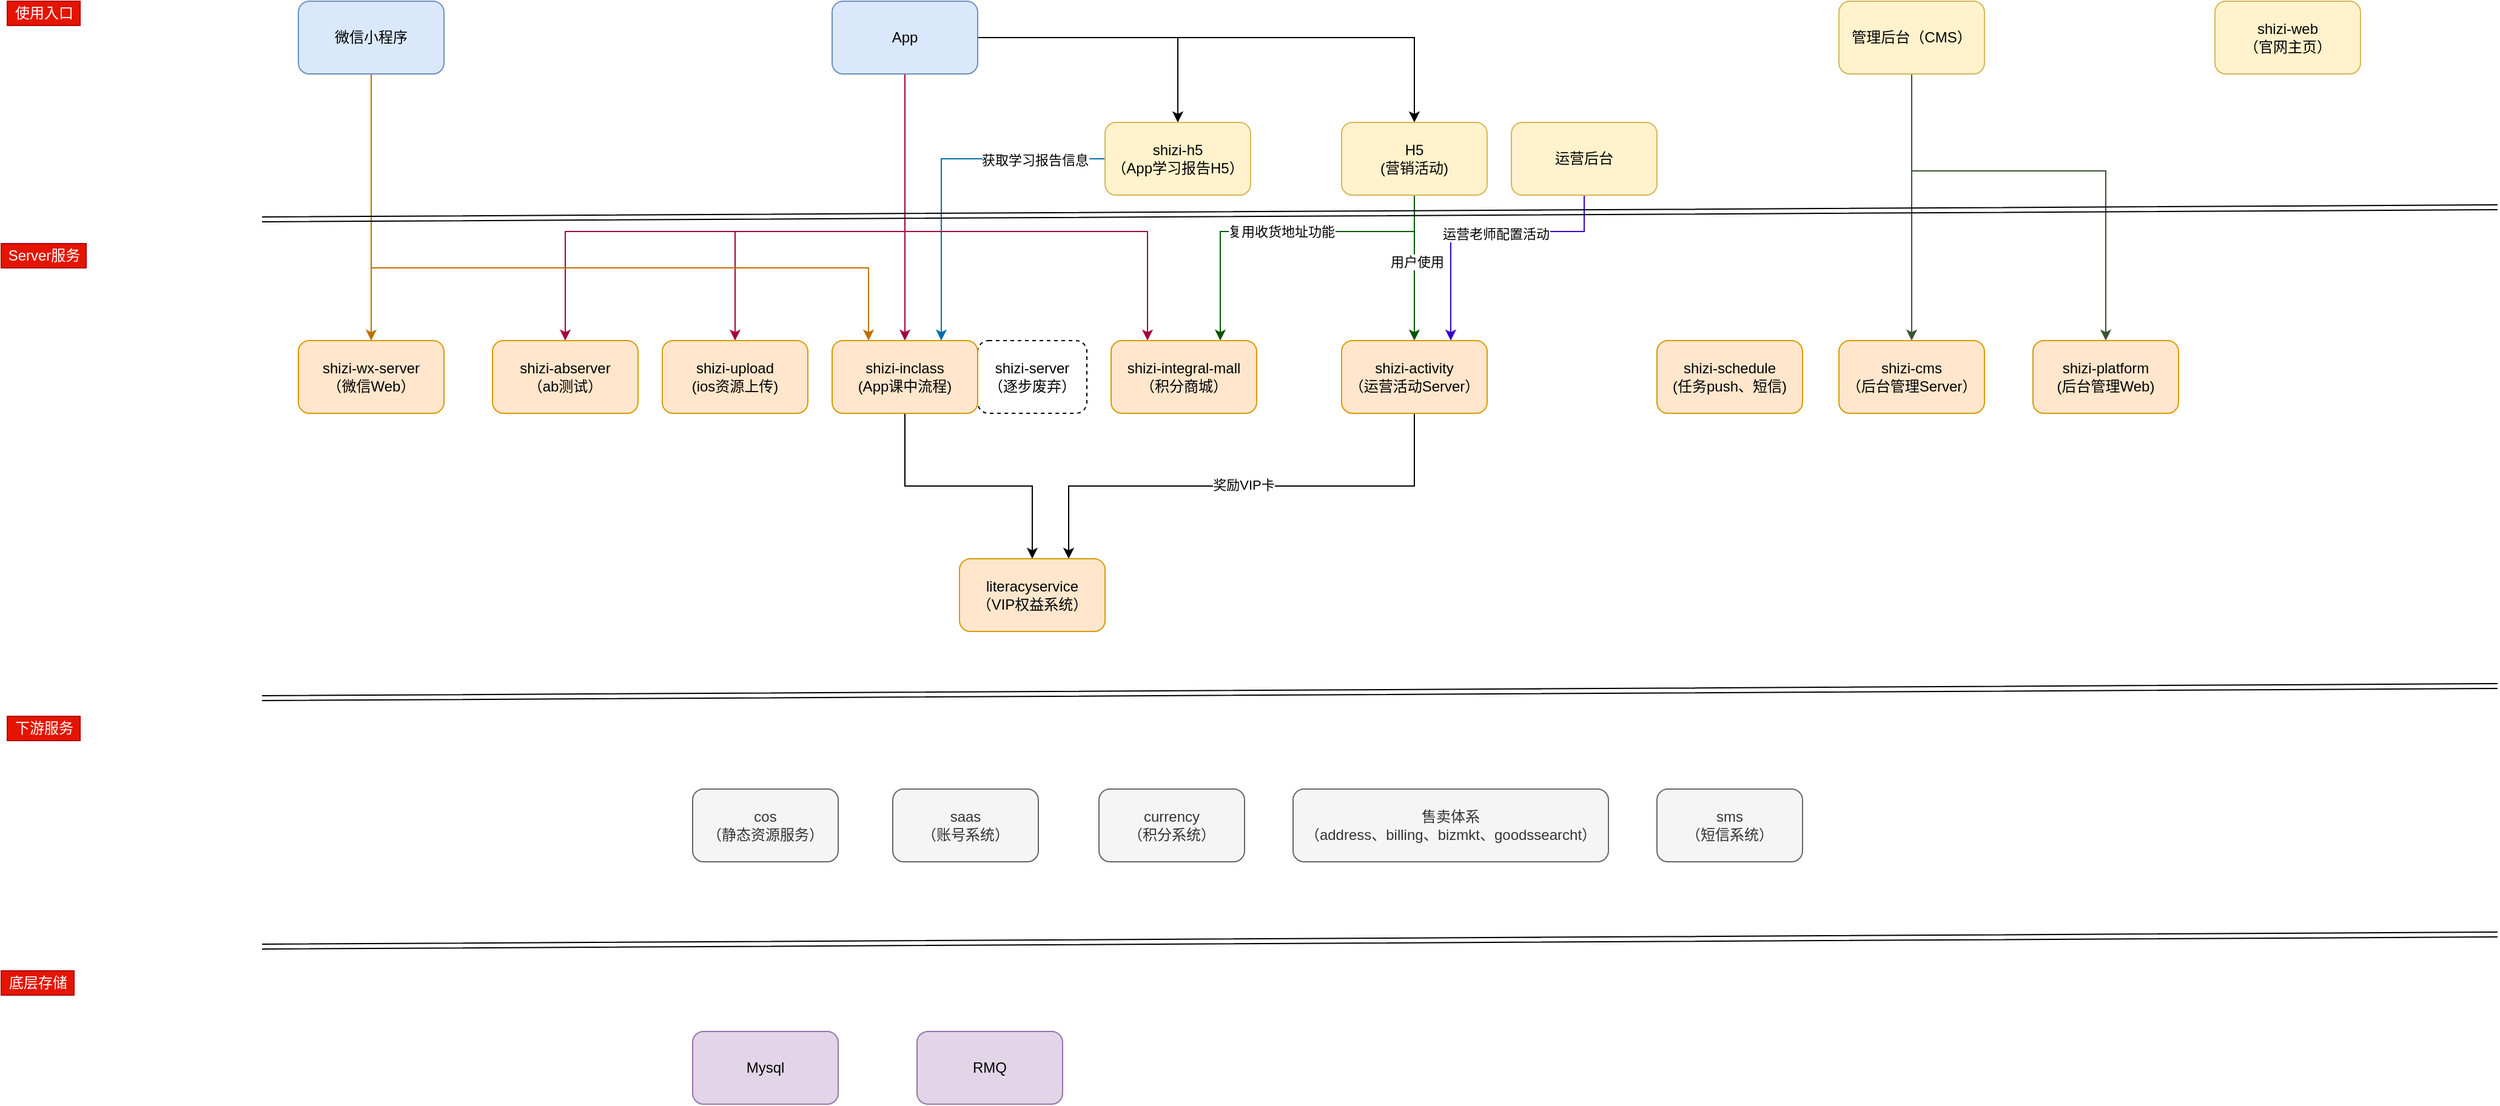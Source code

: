 <mxfile version="14.6.13" type="github">
  <diagram id="SWRy2boj0B9asELiRcfk" name="Page-1">
    <mxGraphModel dx="2125" dy="808" grid="1" gridSize="10" guides="1" tooltips="1" connect="1" arrows="1" fold="1" page="1" pageScale="1" pageWidth="827" pageHeight="1169" math="0" shadow="0">
      <root>
        <mxCell id="0" />
        <mxCell id="1" parent="0" />
        <mxCell id="fdSkNPlMsXK7n2FcaERr-7" style="edgeStyle=orthogonalEdgeStyle;rounded=0;orthogonalLoop=1;jettySize=auto;html=1;entryX=0.5;entryY=0;entryDx=0;entryDy=0;fillColor=#d80073;strokeColor=#A50040;" edge="1" parent="1" source="fdSkNPlMsXK7n2FcaERr-1" target="fdSkNPlMsXK7n2FcaERr-6">
          <mxGeometry relative="1" as="geometry" />
        </mxCell>
        <mxCell id="fdSkNPlMsXK7n2FcaERr-10" style="rounded=0;orthogonalLoop=1;jettySize=auto;html=1;entryX=0.25;entryY=0;entryDx=0;entryDy=0;edgeStyle=orthogonalEdgeStyle;fillColor=#d80073;strokeColor=#A50040;" edge="1" parent="1" source="fdSkNPlMsXK7n2FcaERr-1" target="fdSkNPlMsXK7n2FcaERr-8">
          <mxGeometry relative="1" as="geometry">
            <Array as="points">
              <mxPoint x="230" y="200" />
              <mxPoint x="430" y="200" />
            </Array>
          </mxGeometry>
        </mxCell>
        <mxCell id="fdSkNPlMsXK7n2FcaERr-44" style="edgeStyle=orthogonalEdgeStyle;rounded=0;orthogonalLoop=1;jettySize=auto;html=1;entryX=0.5;entryY=0;entryDx=0;entryDy=0;" edge="1" parent="1" source="fdSkNPlMsXK7n2FcaERr-1" target="fdSkNPlMsXK7n2FcaERr-37">
          <mxGeometry relative="1" as="geometry" />
        </mxCell>
        <mxCell id="fdSkNPlMsXK7n2FcaERr-45" style="edgeStyle=orthogonalEdgeStyle;rounded=0;orthogonalLoop=1;jettySize=auto;html=1;entryX=0.5;entryY=0;entryDx=0;entryDy=0;" edge="1" parent="1" source="fdSkNPlMsXK7n2FcaERr-1" target="fdSkNPlMsXK7n2FcaERr-2">
          <mxGeometry relative="1" as="geometry" />
        </mxCell>
        <mxCell id="fdSkNPlMsXK7n2FcaERr-48" style="edgeStyle=orthogonalEdgeStyle;rounded=0;orthogonalLoop=1;jettySize=auto;html=1;entryX=0.5;entryY=0;entryDx=0;entryDy=0;fillColor=#d80073;strokeColor=#A50040;" edge="1" parent="1" source="fdSkNPlMsXK7n2FcaERr-1" target="fdSkNPlMsXK7n2FcaERr-39">
          <mxGeometry relative="1" as="geometry">
            <Array as="points">
              <mxPoint x="230" y="200" />
              <mxPoint x="-50" y="200" />
            </Array>
          </mxGeometry>
        </mxCell>
        <mxCell id="fdSkNPlMsXK7n2FcaERr-49" style="edgeStyle=orthogonalEdgeStyle;rounded=0;orthogonalLoop=1;jettySize=auto;html=1;fillColor=#d80073;strokeColor=#A50040;" edge="1" parent="1" source="fdSkNPlMsXK7n2FcaERr-1" target="fdSkNPlMsXK7n2FcaERr-38">
          <mxGeometry relative="1" as="geometry">
            <Array as="points">
              <mxPoint x="230" y="200" />
              <mxPoint x="90" y="200" />
            </Array>
          </mxGeometry>
        </mxCell>
        <mxCell id="fdSkNPlMsXK7n2FcaERr-1" value="App" style="rounded=1;whiteSpace=wrap;html=1;fillColor=#dae8fc;strokeColor=#6c8ebf;" vertex="1" parent="1">
          <mxGeometry x="170" y="10" width="120" height="60" as="geometry" />
        </mxCell>
        <mxCell id="fdSkNPlMsXK7n2FcaERr-11" style="edgeStyle=none;rounded=0;orthogonalLoop=1;jettySize=auto;html=1;entryX=0.5;entryY=0;entryDx=0;entryDy=0;fillColor=#008a00;strokeColor=#005700;" edge="1" parent="1" source="fdSkNPlMsXK7n2FcaERr-2" target="fdSkNPlMsXK7n2FcaERr-9">
          <mxGeometry relative="1" as="geometry" />
        </mxCell>
        <mxCell id="fdSkNPlMsXK7n2FcaERr-13" value="用户使用" style="edgeLabel;html=1;align=center;verticalAlign=middle;resizable=0;points=[];" vertex="1" connectable="0" parent="fdSkNPlMsXK7n2FcaERr-11">
          <mxGeometry x="-0.085" y="2" relative="1" as="geometry">
            <mxPoint as="offset" />
          </mxGeometry>
        </mxCell>
        <mxCell id="fdSkNPlMsXK7n2FcaERr-19" style="edgeStyle=orthogonalEdgeStyle;rounded=0;orthogonalLoop=1;jettySize=auto;html=1;entryX=0.75;entryY=0;entryDx=0;entryDy=0;fillColor=#008a00;strokeColor=#005700;" edge="1" parent="1" source="fdSkNPlMsXK7n2FcaERr-2" target="fdSkNPlMsXK7n2FcaERr-8">
          <mxGeometry relative="1" as="geometry">
            <Array as="points">
              <mxPoint x="650" y="200" />
              <mxPoint x="490" y="200" />
            </Array>
          </mxGeometry>
        </mxCell>
        <mxCell id="fdSkNPlMsXK7n2FcaERr-20" value="复用收货地址功能" style="edgeLabel;html=1;align=center;verticalAlign=middle;resizable=0;points=[];" vertex="1" connectable="0" parent="fdSkNPlMsXK7n2FcaERr-19">
          <mxGeometry relative="1" as="geometry">
            <mxPoint as="offset" />
          </mxGeometry>
        </mxCell>
        <mxCell id="fdSkNPlMsXK7n2FcaERr-2" value="H5&lt;br&gt;(营销活动)" style="rounded=1;whiteSpace=wrap;html=1;fillColor=#fff2cc;strokeColor=#d6b656;" vertex="1" parent="1">
          <mxGeometry x="590" y="110" width="120" height="60" as="geometry" />
        </mxCell>
        <mxCell id="fdSkNPlMsXK7n2FcaERr-12" style="edgeStyle=orthogonalEdgeStyle;rounded=0;orthogonalLoop=1;jettySize=auto;html=1;entryX=0.75;entryY=0;entryDx=0;entryDy=0;entryPerimeter=0;fillColor=#6a00ff;strokeColor=#3700CC;" edge="1" parent="1" source="fdSkNPlMsXK7n2FcaERr-3" target="fdSkNPlMsXK7n2FcaERr-9">
          <mxGeometry relative="1" as="geometry">
            <Array as="points">
              <mxPoint x="790" y="200" />
              <mxPoint x="680" y="200" />
            </Array>
          </mxGeometry>
        </mxCell>
        <mxCell id="fdSkNPlMsXK7n2FcaERr-14" value="运营老师配置活动" style="edgeLabel;html=1;align=center;verticalAlign=middle;resizable=0;points=[];" vertex="1" connectable="0" parent="fdSkNPlMsXK7n2FcaERr-12">
          <mxGeometry x="-0.102" y="2" relative="1" as="geometry">
            <mxPoint as="offset" />
          </mxGeometry>
        </mxCell>
        <mxCell id="fdSkNPlMsXK7n2FcaERr-3" value="运营后台" style="rounded=1;whiteSpace=wrap;html=1;fillColor=#fff2cc;strokeColor=#d6b656;" vertex="1" parent="1">
          <mxGeometry x="730" y="110" width="120" height="60" as="geometry" />
        </mxCell>
        <mxCell id="fdSkNPlMsXK7n2FcaERr-50" style="edgeStyle=orthogonalEdgeStyle;rounded=0;orthogonalLoop=1;jettySize=auto;html=1;fillColor=#6d8764;strokeColor=#3A5431;" edge="1" parent="1" source="fdSkNPlMsXK7n2FcaERr-4" target="fdSkNPlMsXK7n2FcaERr-30">
          <mxGeometry relative="1" as="geometry" />
        </mxCell>
        <mxCell id="fdSkNPlMsXK7n2FcaERr-51" style="edgeStyle=orthogonalEdgeStyle;rounded=0;orthogonalLoop=1;jettySize=auto;html=1;fillColor=#6d8764;strokeColor=#3A5431;" edge="1" parent="1" source="fdSkNPlMsXK7n2FcaERr-4" target="fdSkNPlMsXK7n2FcaERr-31">
          <mxGeometry relative="1" as="geometry">
            <Array as="points">
              <mxPoint x="1060" y="150" />
              <mxPoint x="1220" y="150" />
            </Array>
          </mxGeometry>
        </mxCell>
        <mxCell id="fdSkNPlMsXK7n2FcaERr-4" value="管理后台（CMS）" style="rounded=1;whiteSpace=wrap;html=1;fillColor=#fff2cc;strokeColor=#d6b656;" vertex="1" parent="1">
          <mxGeometry x="1000" y="10" width="120" height="60" as="geometry" />
        </mxCell>
        <mxCell id="fdSkNPlMsXK7n2FcaERr-5" value="shizi-server&lt;br&gt;（逐步废弃）" style="rounded=1;whiteSpace=wrap;html=1;dashed=1;" vertex="1" parent="1">
          <mxGeometry x="290" y="290" width="90" height="60" as="geometry" />
        </mxCell>
        <mxCell id="fdSkNPlMsXK7n2FcaERr-21" style="edgeStyle=orthogonalEdgeStyle;rounded=0;orthogonalLoop=1;jettySize=auto;html=1;entryX=0.5;entryY=0;entryDx=0;entryDy=0;" edge="1" parent="1" source="fdSkNPlMsXK7n2FcaERr-6" target="fdSkNPlMsXK7n2FcaERr-15">
          <mxGeometry relative="1" as="geometry" />
        </mxCell>
        <mxCell id="fdSkNPlMsXK7n2FcaERr-6" value="shizi-inclass&lt;br&gt;(App课中流程)" style="rounded=1;whiteSpace=wrap;html=1;fillColor=#ffe6cc;strokeColor=#d79b00;" vertex="1" parent="1">
          <mxGeometry x="170" y="290" width="120" height="60" as="geometry" />
        </mxCell>
        <mxCell id="fdSkNPlMsXK7n2FcaERr-8" value="shizi-integral-mall&lt;br&gt;（积分商城）" style="rounded=1;whiteSpace=wrap;html=1;fillColor=#ffe6cc;strokeColor=#d79b00;" vertex="1" parent="1">
          <mxGeometry x="400" y="290" width="120" height="60" as="geometry" />
        </mxCell>
        <mxCell id="fdSkNPlMsXK7n2FcaERr-22" style="edgeStyle=orthogonalEdgeStyle;rounded=0;orthogonalLoop=1;jettySize=auto;html=1;entryX=0.75;entryY=0;entryDx=0;entryDy=0;" edge="1" parent="1" source="fdSkNPlMsXK7n2FcaERr-9" target="fdSkNPlMsXK7n2FcaERr-15">
          <mxGeometry relative="1" as="geometry">
            <Array as="points">
              <mxPoint x="650" y="410" />
              <mxPoint x="365" y="410" />
            </Array>
          </mxGeometry>
        </mxCell>
        <mxCell id="fdSkNPlMsXK7n2FcaERr-23" value="奖励VIP卡" style="edgeLabel;html=1;align=center;verticalAlign=middle;resizable=0;points=[];" vertex="1" connectable="0" parent="fdSkNPlMsXK7n2FcaERr-22">
          <mxGeometry x="-0.008" y="-1" relative="1" as="geometry">
            <mxPoint as="offset" />
          </mxGeometry>
        </mxCell>
        <mxCell id="fdSkNPlMsXK7n2FcaERr-9" value="shizi-activity&lt;br&gt;（运营活动Server）" style="rounded=1;whiteSpace=wrap;html=1;fillColor=#ffe6cc;strokeColor=#d79b00;" vertex="1" parent="1">
          <mxGeometry x="590" y="290" width="120" height="60" as="geometry" />
        </mxCell>
        <mxCell id="fdSkNPlMsXK7n2FcaERr-15" value="literacyservice&lt;br&gt;（VIP权益系统）" style="rounded=1;whiteSpace=wrap;html=1;fillColor=#ffe6cc;strokeColor=#d79b00;" vertex="1" parent="1">
          <mxGeometry x="275" y="470" width="120" height="60" as="geometry" />
        </mxCell>
        <mxCell id="fdSkNPlMsXK7n2FcaERr-24" value="cos&lt;br&gt;（静态资源服务）" style="rounded=1;whiteSpace=wrap;html=1;fillColor=#f5f5f5;strokeColor=#666666;fontColor=#333333;" vertex="1" parent="1">
          <mxGeometry x="55" y="660" width="120" height="60" as="geometry" />
        </mxCell>
        <mxCell id="fdSkNPlMsXK7n2FcaERr-25" value="saas&lt;br&gt;（账号系统）" style="rounded=1;whiteSpace=wrap;html=1;fillColor=#f5f5f5;strokeColor=#666666;fontColor=#333333;" vertex="1" parent="1">
          <mxGeometry x="220" y="660" width="120" height="60" as="geometry" />
        </mxCell>
        <mxCell id="fdSkNPlMsXK7n2FcaERr-26" value="sms&lt;br&gt;（短信系统）" style="rounded=1;whiteSpace=wrap;html=1;fillColor=#f5f5f5;strokeColor=#666666;fontColor=#333333;" vertex="1" parent="1">
          <mxGeometry x="850" y="660" width="120" height="60" as="geometry" />
        </mxCell>
        <mxCell id="fdSkNPlMsXK7n2FcaERr-27" value="售卖体系&lt;br&gt;（address、billing、bizmkt、goodssearcht）" style="rounded=1;whiteSpace=wrap;html=1;fillColor=#f5f5f5;strokeColor=#666666;fontColor=#333333;" vertex="1" parent="1">
          <mxGeometry x="550" y="660" width="260" height="60" as="geometry" />
        </mxCell>
        <mxCell id="fdSkNPlMsXK7n2FcaERr-29" value="&lt;span&gt;currency&lt;br&gt;（积分系统）&lt;br&gt;&lt;/span&gt;" style="rounded=1;whiteSpace=wrap;html=1;fillColor=#f5f5f5;strokeColor=#666666;fontColor=#333333;" vertex="1" parent="1">
          <mxGeometry x="390" y="660" width="120" height="60" as="geometry" />
        </mxCell>
        <mxCell id="fdSkNPlMsXK7n2FcaERr-30" value="shizi-cms&lt;br&gt;（后台管理Server）" style="rounded=1;whiteSpace=wrap;html=1;fillColor=#ffe6cc;strokeColor=#d79b00;" vertex="1" parent="1">
          <mxGeometry x="1000" y="290" width="120" height="60" as="geometry" />
        </mxCell>
        <mxCell id="fdSkNPlMsXK7n2FcaERr-31" value="shizi-platform&lt;br&gt;(后台管理Web)" style="rounded=1;whiteSpace=wrap;html=1;fillColor=#ffe6cc;strokeColor=#d79b00;" vertex="1" parent="1">
          <mxGeometry x="1160" y="290" width="120" height="60" as="geometry" />
        </mxCell>
        <mxCell id="fdSkNPlMsXK7n2FcaERr-32" value="shizi-wx-server&lt;br&gt;（微信Web）" style="rounded=1;whiteSpace=wrap;html=1;fillColor=#ffe6cc;strokeColor=#d79b00;" vertex="1" parent="1">
          <mxGeometry x="-270" y="290" width="120" height="60" as="geometry" />
        </mxCell>
        <mxCell id="fdSkNPlMsXK7n2FcaERr-35" style="edgeStyle=none;rounded=0;orthogonalLoop=1;jettySize=auto;html=1;entryX=0.5;entryY=0;entryDx=0;entryDy=0;fillColor=#f0a30a;strokeColor=#BD7000;" edge="1" parent="1" source="fdSkNPlMsXK7n2FcaERr-33" target="fdSkNPlMsXK7n2FcaERr-32">
          <mxGeometry relative="1" as="geometry" />
        </mxCell>
        <mxCell id="fdSkNPlMsXK7n2FcaERr-36" style="edgeStyle=orthogonalEdgeStyle;rounded=0;orthogonalLoop=1;jettySize=auto;html=1;entryX=0.25;entryY=0;entryDx=0;entryDy=0;fillColor=#f0a30a;strokeColor=#BD7000;" edge="1" parent="1" source="fdSkNPlMsXK7n2FcaERr-33" target="fdSkNPlMsXK7n2FcaERr-6">
          <mxGeometry relative="1" as="geometry">
            <Array as="points">
              <mxPoint x="-210" y="230" />
              <mxPoint x="200" y="230" />
            </Array>
          </mxGeometry>
        </mxCell>
        <mxCell id="fdSkNPlMsXK7n2FcaERr-33" value="微信小程序" style="rounded=1;whiteSpace=wrap;html=1;fillColor=#dae8fc;strokeColor=#6c8ebf;" vertex="1" parent="1">
          <mxGeometry x="-270" y="10" width="120" height="60" as="geometry" />
        </mxCell>
        <mxCell id="fdSkNPlMsXK7n2FcaERr-46" value="" style="edgeStyle=orthogonalEdgeStyle;rounded=0;orthogonalLoop=1;jettySize=auto;html=1;entryX=0.75;entryY=0;entryDx=0;entryDy=0;fillColor=#1ba1e2;strokeColor=#006EAF;" edge="1" parent="1" source="fdSkNPlMsXK7n2FcaERr-37" target="fdSkNPlMsXK7n2FcaERr-6">
          <mxGeometry relative="1" as="geometry">
            <mxPoint x="230" y="290" as="targetPoint" />
          </mxGeometry>
        </mxCell>
        <mxCell id="fdSkNPlMsXK7n2FcaERr-47" value="获取学习报告信息" style="edgeLabel;html=1;align=center;verticalAlign=middle;resizable=0;points=[];" vertex="1" connectable="0" parent="fdSkNPlMsXK7n2FcaERr-46">
          <mxGeometry x="-0.593" y="1" relative="1" as="geometry">
            <mxPoint as="offset" />
          </mxGeometry>
        </mxCell>
        <mxCell id="fdSkNPlMsXK7n2FcaERr-37" value="shizi-h5&lt;br&gt;（App学习报告H5）" style="rounded=1;whiteSpace=wrap;html=1;fillColor=#fff2cc;strokeColor=#d6b656;" vertex="1" parent="1">
          <mxGeometry x="395" y="110" width="120" height="60" as="geometry" />
        </mxCell>
        <mxCell id="fdSkNPlMsXK7n2FcaERr-38" value="shizi-upload&lt;br&gt;(ios资源上传)" style="rounded=1;whiteSpace=wrap;html=1;fillColor=#ffe6cc;strokeColor=#d79b00;" vertex="1" parent="1">
          <mxGeometry x="30" y="290" width="120" height="60" as="geometry" />
        </mxCell>
        <mxCell id="fdSkNPlMsXK7n2FcaERr-39" value="shizi-abserver&lt;br&gt;（ab测试）" style="rounded=1;whiteSpace=wrap;html=1;fillColor=#ffe6cc;strokeColor=#d79b00;" vertex="1" parent="1">
          <mxGeometry x="-110" y="290" width="120" height="60" as="geometry" />
        </mxCell>
        <mxCell id="fdSkNPlMsXK7n2FcaERr-40" value="shizi-schedule&lt;br&gt;(任务push、短信)" style="rounded=1;whiteSpace=wrap;html=1;fillColor=#ffe6cc;strokeColor=#d79b00;" vertex="1" parent="1">
          <mxGeometry x="850" y="290" width="120" height="60" as="geometry" />
        </mxCell>
        <mxCell id="fdSkNPlMsXK7n2FcaERr-41" value="shizi-web&lt;br&gt;（官网主页）" style="rounded=1;whiteSpace=wrap;html=1;fillColor=#fff2cc;strokeColor=#d6b656;" vertex="1" parent="1">
          <mxGeometry x="1310" y="10" width="120" height="60" as="geometry" />
        </mxCell>
        <mxCell id="fdSkNPlMsXK7n2FcaERr-52" value="Mysql" style="rounded=1;whiteSpace=wrap;html=1;fillColor=#e1d5e7;strokeColor=#9673a6;" vertex="1" parent="1">
          <mxGeometry x="55" y="860" width="120" height="60" as="geometry" />
        </mxCell>
        <mxCell id="fdSkNPlMsXK7n2FcaERr-53" value="RMQ" style="rounded=1;whiteSpace=wrap;html=1;fillColor=#e1d5e7;strokeColor=#9673a6;" vertex="1" parent="1">
          <mxGeometry x="240" y="860" width="120" height="60" as="geometry" />
        </mxCell>
        <mxCell id="fdSkNPlMsXK7n2FcaERr-54" value="" style="shape=link;html=1;" edge="1" parent="1">
          <mxGeometry width="100" relative="1" as="geometry">
            <mxPoint x="-300" y="790" as="sourcePoint" />
            <mxPoint x="1543" y="780" as="targetPoint" />
            <Array as="points">
              <mxPoint x="-300" y="790" />
            </Array>
          </mxGeometry>
        </mxCell>
        <mxCell id="fdSkNPlMsXK7n2FcaERr-55" value="" style="shape=link;html=1;" edge="1" parent="1">
          <mxGeometry width="100" relative="1" as="geometry">
            <mxPoint x="-300" y="585" as="sourcePoint" />
            <mxPoint x="1543" y="575" as="targetPoint" />
            <Array as="points">
              <mxPoint x="-300" y="585" />
            </Array>
          </mxGeometry>
        </mxCell>
        <mxCell id="fdSkNPlMsXK7n2FcaERr-56" value="" style="shape=link;html=1;" edge="1" parent="1">
          <mxGeometry width="100" relative="1" as="geometry">
            <mxPoint x="-300" y="190" as="sourcePoint" />
            <mxPoint x="1543" y="180" as="targetPoint" />
            <Array as="points">
              <mxPoint x="-300" y="190" />
            </Array>
          </mxGeometry>
        </mxCell>
        <mxCell id="fdSkNPlMsXK7n2FcaERr-57" value="使用入口" style="text;html=1;align=center;verticalAlign=middle;resizable=0;points=[];autosize=1;strokeColor=#B20000;fillColor=#e51400;fontColor=#ffffff;" vertex="1" parent="1">
          <mxGeometry x="-510" y="10" width="60" height="20" as="geometry" />
        </mxCell>
        <mxCell id="fdSkNPlMsXK7n2FcaERr-58" value="Server服务" style="text;html=1;align=center;verticalAlign=middle;resizable=0;points=[];autosize=1;strokeColor=#B20000;fillColor=#e51400;fontColor=#ffffff;" vertex="1" parent="1">
          <mxGeometry x="-515" y="210" width="70" height="20" as="geometry" />
        </mxCell>
        <mxCell id="fdSkNPlMsXK7n2FcaERr-59" value="下游服务" style="text;html=1;align=center;verticalAlign=middle;resizable=0;points=[];autosize=1;strokeColor=#B20000;fillColor=#e51400;fontColor=#ffffff;" vertex="1" parent="1">
          <mxGeometry x="-510" y="600" width="60" height="20" as="geometry" />
        </mxCell>
        <mxCell id="fdSkNPlMsXK7n2FcaERr-60" value="底层存储" style="text;html=1;align=center;verticalAlign=middle;resizable=0;points=[];autosize=1;strokeColor=#B20000;fillColor=#e51400;fontColor=#ffffff;" vertex="1" parent="1">
          <mxGeometry x="-515" y="810" width="60" height="20" as="geometry" />
        </mxCell>
      </root>
    </mxGraphModel>
  </diagram>
</mxfile>
